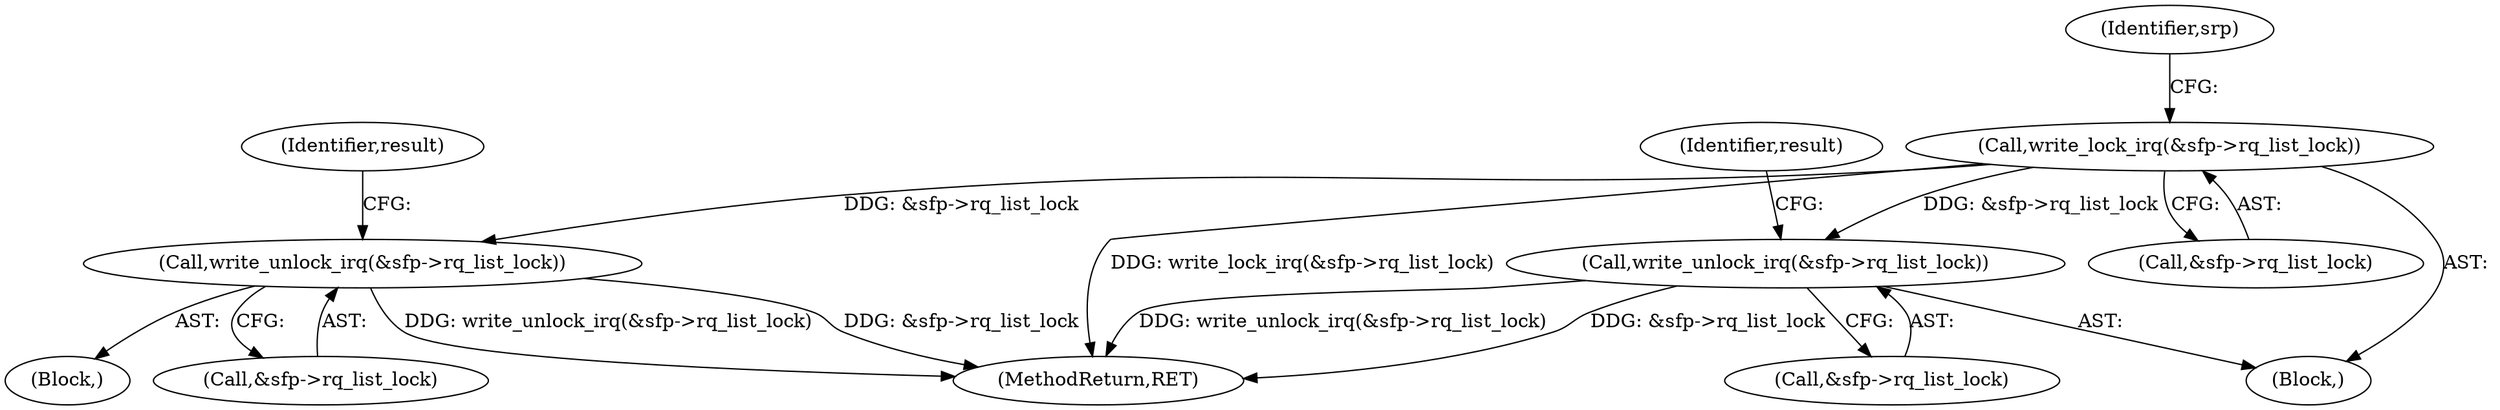 digraph "0_linux_3e0097499839e0fe3af380410eababe5a47c4cf9_0@API" {
"1000238" [label="(Call,write_lock_irq(&sfp->rq_list_lock))"];
"1000253" [label="(Call,write_unlock_irq(&sfp->rq_list_lock))"];
"1000277" [label="(Call,write_unlock_irq(&sfp->rq_list_lock))"];
"1000254" [label="(Call,&sfp->rq_list_lock)"];
"1000247" [label="(Block,)"];
"1000277" [label="(Call,write_unlock_irq(&sfp->rq_list_lock))"];
"1000238" [label="(Call,write_lock_irq(&sfp->rq_list_lock))"];
"1000167" [label="(Block,)"];
"1000239" [label="(Call,&sfp->rq_list_lock)"];
"1000278" [label="(Call,&sfp->rq_list_lock)"];
"1000253" [label="(Call,write_unlock_irq(&sfp->rq_list_lock))"];
"1000283" [label="(Identifier,result)"];
"1000259" [label="(Identifier,result)"];
"1001060" [label="(MethodReturn,RET)"];
"1000245" [label="(Identifier,srp)"];
"1000238" -> "1000167"  [label="AST: "];
"1000238" -> "1000239"  [label="CFG: "];
"1000239" -> "1000238"  [label="AST: "];
"1000245" -> "1000238"  [label="CFG: "];
"1000238" -> "1001060"  [label="DDG: write_lock_irq(&sfp->rq_list_lock)"];
"1000238" -> "1000253"  [label="DDG: &sfp->rq_list_lock"];
"1000238" -> "1000277"  [label="DDG: &sfp->rq_list_lock"];
"1000253" -> "1000247"  [label="AST: "];
"1000253" -> "1000254"  [label="CFG: "];
"1000254" -> "1000253"  [label="AST: "];
"1000259" -> "1000253"  [label="CFG: "];
"1000253" -> "1001060"  [label="DDG: write_unlock_irq(&sfp->rq_list_lock)"];
"1000253" -> "1001060"  [label="DDG: &sfp->rq_list_lock"];
"1000277" -> "1000167"  [label="AST: "];
"1000277" -> "1000278"  [label="CFG: "];
"1000278" -> "1000277"  [label="AST: "];
"1000283" -> "1000277"  [label="CFG: "];
"1000277" -> "1001060"  [label="DDG: &sfp->rq_list_lock"];
"1000277" -> "1001060"  [label="DDG: write_unlock_irq(&sfp->rq_list_lock)"];
}
